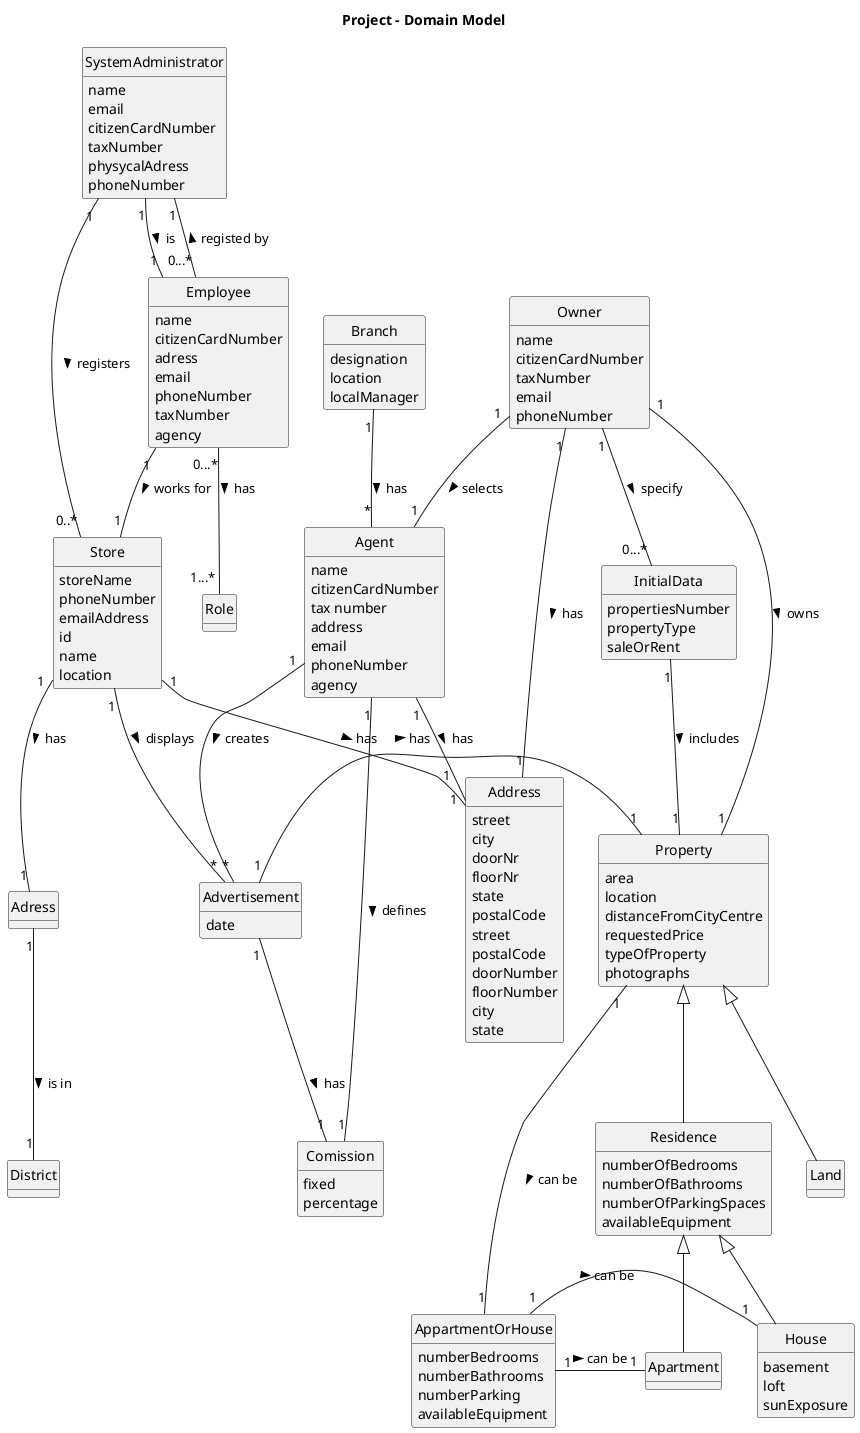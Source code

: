 @startuml
skinparam monochrome true
skinparam packageStyle rectangle
skinparam shadowing false

'left to right direction

skinparam classAttributeIconSize 0

hide circle
hide methods

title Project - Domain Model

class Address{
street
city
doorNr
floorNr
state
postalCode
}

class District {
}

class Advertisement {
}

class Store {
    storeName
    phoneNumber
    emailAddress
    id
    name
    location
}
class Branch {
    designation
    location
    localManager
}

class Agent {
    name
    citizenCardNumber
    tax number
    address
    email
    phoneNumber
    agency
}

class Property {
    area
    location
    distanceFromCityCentre
    requestedPrice
    typeOfProperty
    photographs
}
class Residence{
numberOfBedrooms
numberOfBathrooms
numberOfParkingSpaces
availableEquipment
}

class Advertisement {
    date
}

class AppartmentOrHouse {
    numberBedrooms
    numberBathrooms
    numberParking
    availableEquipment
}

class Comission {
    fixed
    percentage
}
class SystemAdministrator{
  name
  email
  citizenCardNumber
  taxNumber
  physycalAdress
  phoneNumber
}


class Employee {
    name
    citizenCardNumber
    adress
    email
    phoneNumber
    taxNumber
    agency
}



class Owner{
name
citizenCardNumber
taxNumber
email
phoneNumber
}

class Role{
}
class Address {
    street
    postalCode
    doorNumber
    floorNumber
    city
    state
}
class InitialData{
propertiesNumber
propertyType
saleOrRent
}
class House{
basement
loft
sunExposure
}

class Apartment{
}
class Land{
}


SystemAdministrator "1" -- "0..*" Store : registers >
Store "1" -- "1" Address : has  >

SystemAdministrator "1"--"0...*" Employee: registed by <
SystemAdministrator "1"--"1" Employee: is >
Employee "1"--"1" Store: works for >
Employee "0...*"--"1...*" Role: has >
Branch "1" -- "*" Agent : has >
Agent "1" -- "*" Advertisement : creates >
Owner "1" -- "1" Property : owns >
Advertisement "1" - "1" Property : has >
Property "1" -- "1" AppartmentOrHouse : can be >
AppartmentOrHouse "1" - "1" House : can be >
AppartmentOrHouse "1" - "1" Apartment : can be >
Advertisement "1" -- "1" Comission : has >
Agent "1" - "1" Comission : defines >

Store "1"-- "*" Advertisement : displays >
Store "1" -- "1" Adress : has  >
Adress "1" -- "1" District : is in >

Agent "1" -- "1  " Address : has  >

Owner "1" -- "0...*" InitialData : specify >
Owner "1" -- "1" Agent : selects >
Owner "1" -- "1" Address : has  >

InitialData "1" -- "1" Property : includes >

Property <|--  Residence
Property <|-- Land

Residence <|-- House
Residence <|-- Apartment
@enduml